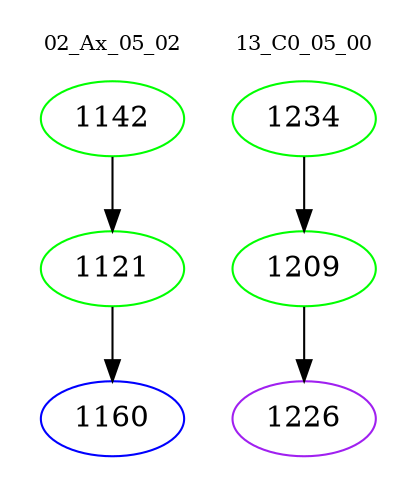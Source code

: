 digraph{
subgraph cluster_0 {
color = white
label = "02_Ax_05_02";
fontsize=10;
T0_1142 [label="1142", color="green"]
T0_1142 -> T0_1121 [color="black"]
T0_1121 [label="1121", color="green"]
T0_1121 -> T0_1160 [color="black"]
T0_1160 [label="1160", color="blue"]
}
subgraph cluster_1 {
color = white
label = "13_C0_05_00";
fontsize=10;
T1_1234 [label="1234", color="green"]
T1_1234 -> T1_1209 [color="black"]
T1_1209 [label="1209", color="green"]
T1_1209 -> T1_1226 [color="black"]
T1_1226 [label="1226", color="purple"]
}
}
